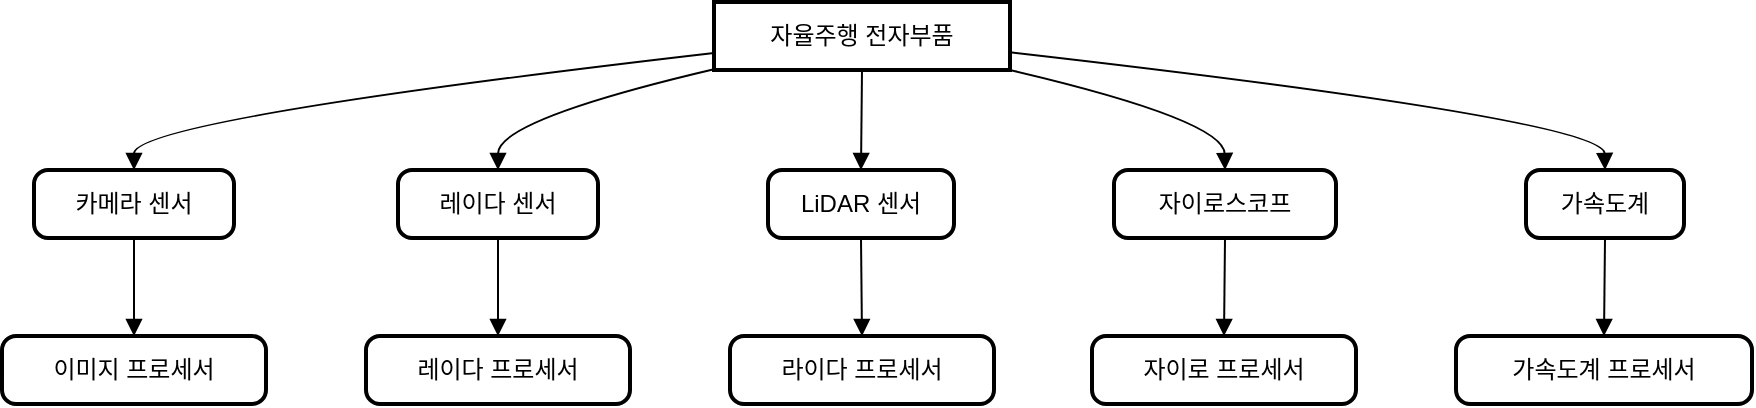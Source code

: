 <mxfile version="24.6.2" type="github">
  <diagram name="페이지-1" id="VQTDrWE5o6elbAV1fbGo">
    <mxGraphModel>
      <root>
        <mxCell id="0" />
        <mxCell id="1" parent="0" />
        <mxCell id="2" value="자율주행 전자부품" style="whiteSpace=wrap;strokeWidth=2;" vertex="1" parent="1">
          <mxGeometry x="356" width="148" height="34" as="geometry" />
        </mxCell>
        <mxCell id="3" value="카메라 센서" style="rounded=1;absoluteArcSize=1;arcSize=14;whiteSpace=wrap;strokeWidth=2;" vertex="1" parent="1">
          <mxGeometry x="16" y="84" width="100" height="34" as="geometry" />
        </mxCell>
        <mxCell id="4" value="레이다 센서" style="rounded=1;absoluteArcSize=1;arcSize=14;whiteSpace=wrap;strokeWidth=2;" vertex="1" parent="1">
          <mxGeometry x="198" y="84" width="100" height="34" as="geometry" />
        </mxCell>
        <mxCell id="5" value="LiDAR 센서" style="rounded=1;absoluteArcSize=1;arcSize=14;whiteSpace=wrap;strokeWidth=2;" vertex="1" parent="1">
          <mxGeometry x="383" y="84" width="93" height="34" as="geometry" />
        </mxCell>
        <mxCell id="6" value="자이로스코프" style="rounded=1;absoluteArcSize=1;arcSize=14;whiteSpace=wrap;strokeWidth=2;" vertex="1" parent="1">
          <mxGeometry x="556" y="84" width="111" height="34" as="geometry" />
        </mxCell>
        <mxCell id="7" value="가속도계" style="rounded=1;absoluteArcSize=1;arcSize=14;whiteSpace=wrap;strokeWidth=2;" vertex="1" parent="1">
          <mxGeometry x="762" y="84" width="79" height="34" as="geometry" />
        </mxCell>
        <mxCell id="8" value="이미지 프로세서" style="rounded=1;absoluteArcSize=1;arcSize=14;whiteSpace=wrap;strokeWidth=2;" vertex="1" parent="1">
          <mxGeometry y="167" width="132" height="34" as="geometry" />
        </mxCell>
        <mxCell id="9" value="레이다 프로세서" style="rounded=1;absoluteArcSize=1;arcSize=14;whiteSpace=wrap;strokeWidth=2;" vertex="1" parent="1">
          <mxGeometry x="182" y="167" width="132" height="34" as="geometry" />
        </mxCell>
        <mxCell id="10" value="라이다 프로세서" style="rounded=1;absoluteArcSize=1;arcSize=14;whiteSpace=wrap;strokeWidth=2;" vertex="1" parent="1">
          <mxGeometry x="364" y="167" width="132" height="34" as="geometry" />
        </mxCell>
        <mxCell id="11" value="자이로 프로세서" style="rounded=1;absoluteArcSize=1;arcSize=14;whiteSpace=wrap;strokeWidth=2;" vertex="1" parent="1">
          <mxGeometry x="545" y="167" width="132" height="34" as="geometry" />
        </mxCell>
        <mxCell id="12" value="가속도계 프로세서" style="rounded=1;absoluteArcSize=1;arcSize=14;whiteSpace=wrap;strokeWidth=2;" vertex="1" parent="1">
          <mxGeometry x="727" y="167" width="148" height="34" as="geometry" />
        </mxCell>
        <mxCell id="13" value="" style="curved=1;startArrow=none;endArrow=block;exitX=0;exitY=0.75;entryX=0.5;entryY=-0.01;" edge="1" parent="1" source="2" target="3">
          <mxGeometry relative="1" as="geometry">
            <Array as="points">
              <mxPoint x="66" y="59" />
            </Array>
          </mxGeometry>
        </mxCell>
        <mxCell id="14" value="" style="curved=1;startArrow=none;endArrow=block;exitX=0;exitY=0.99;entryX=0.5;entryY=-0.01;" edge="1" parent="1" source="2" target="4">
          <mxGeometry relative="1" as="geometry">
            <Array as="points">
              <mxPoint x="248" y="59" />
            </Array>
          </mxGeometry>
        </mxCell>
        <mxCell id="15" value="" style="curved=1;startArrow=none;endArrow=block;exitX=0.5;exitY=0.99;entryX=0.5;entryY=-0.01;" edge="1" parent="1" source="2" target="5">
          <mxGeometry relative="1" as="geometry">
            <Array as="points" />
          </mxGeometry>
        </mxCell>
        <mxCell id="16" value="" style="curved=1;startArrow=none;endArrow=block;exitX=0.99;exitY=0.99;entryX=0.5;entryY=-0.01;" edge="1" parent="1" source="2" target="6">
          <mxGeometry relative="1" as="geometry">
            <Array as="points">
              <mxPoint x="611" y="59" />
            </Array>
          </mxGeometry>
        </mxCell>
        <mxCell id="17" value="" style="curved=1;startArrow=none;endArrow=block;exitX=1;exitY=0.74;entryX=0.5;entryY=-0.01;" edge="1" parent="1" source="2" target="7">
          <mxGeometry relative="1" as="geometry">
            <Array as="points">
              <mxPoint x="801" y="59" />
            </Array>
          </mxGeometry>
        </mxCell>
        <mxCell id="18" value="" style="curved=1;startArrow=none;endArrow=block;exitX=0.5;exitY=0.98;entryX=0.5;entryY=0.01;" edge="1" parent="1" source="3" target="8">
          <mxGeometry relative="1" as="geometry">
            <Array as="points" />
          </mxGeometry>
        </mxCell>
        <mxCell id="19" value="" style="curved=1;startArrow=none;endArrow=block;exitX=0.5;exitY=0.98;entryX=0.5;entryY=0.01;" edge="1" parent="1" source="4" target="9">
          <mxGeometry relative="1" as="geometry">
            <Array as="points" />
          </mxGeometry>
        </mxCell>
        <mxCell id="20" value="" style="curved=1;startArrow=none;endArrow=block;exitX=0.5;exitY=0.98;entryX=0.5;entryY=0.01;" edge="1" parent="1" source="5" target="10">
          <mxGeometry relative="1" as="geometry">
            <Array as="points" />
          </mxGeometry>
        </mxCell>
        <mxCell id="21" value="" style="curved=1;startArrow=none;endArrow=block;exitX=0.5;exitY=0.98;entryX=0.5;entryY=0.01;" edge="1" parent="1" source="6" target="11">
          <mxGeometry relative="1" as="geometry">
            <Array as="points" />
          </mxGeometry>
        </mxCell>
        <mxCell id="22" value="" style="curved=1;startArrow=none;endArrow=block;exitX=0.5;exitY=0.98;entryX=0.5;entryY=0.01;" edge="1" parent="1" source="7" target="12">
          <mxGeometry relative="1" as="geometry">
            <Array as="points" />
          </mxGeometry>
        </mxCell>
      </root>
    </mxGraphModel>
  </diagram>
</mxfile>
